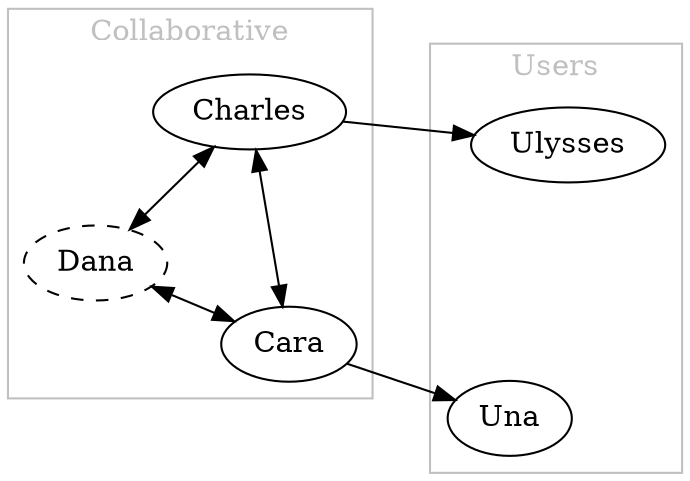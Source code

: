 digraph {
  layout=fdp;
  graph[K=1];

  subgraph clusterContributors {
    label="Collaborative";
    fontcolor=grey;
    color=grey;
    Charles;
    Cara;
    Dana[style=dashed];
    Charles -> Cara[dir=both];
    Cara -> Dana[dir=both];
    Dana -> Charles[dir=both];
  }

  subgraph clusterUsers {
    label="Users";
    fontcolor=grey;
    color=grey;
    Una;
    Ulysses;
  }

  Charles -> Ulysses;
  Cara -> Una;
}
